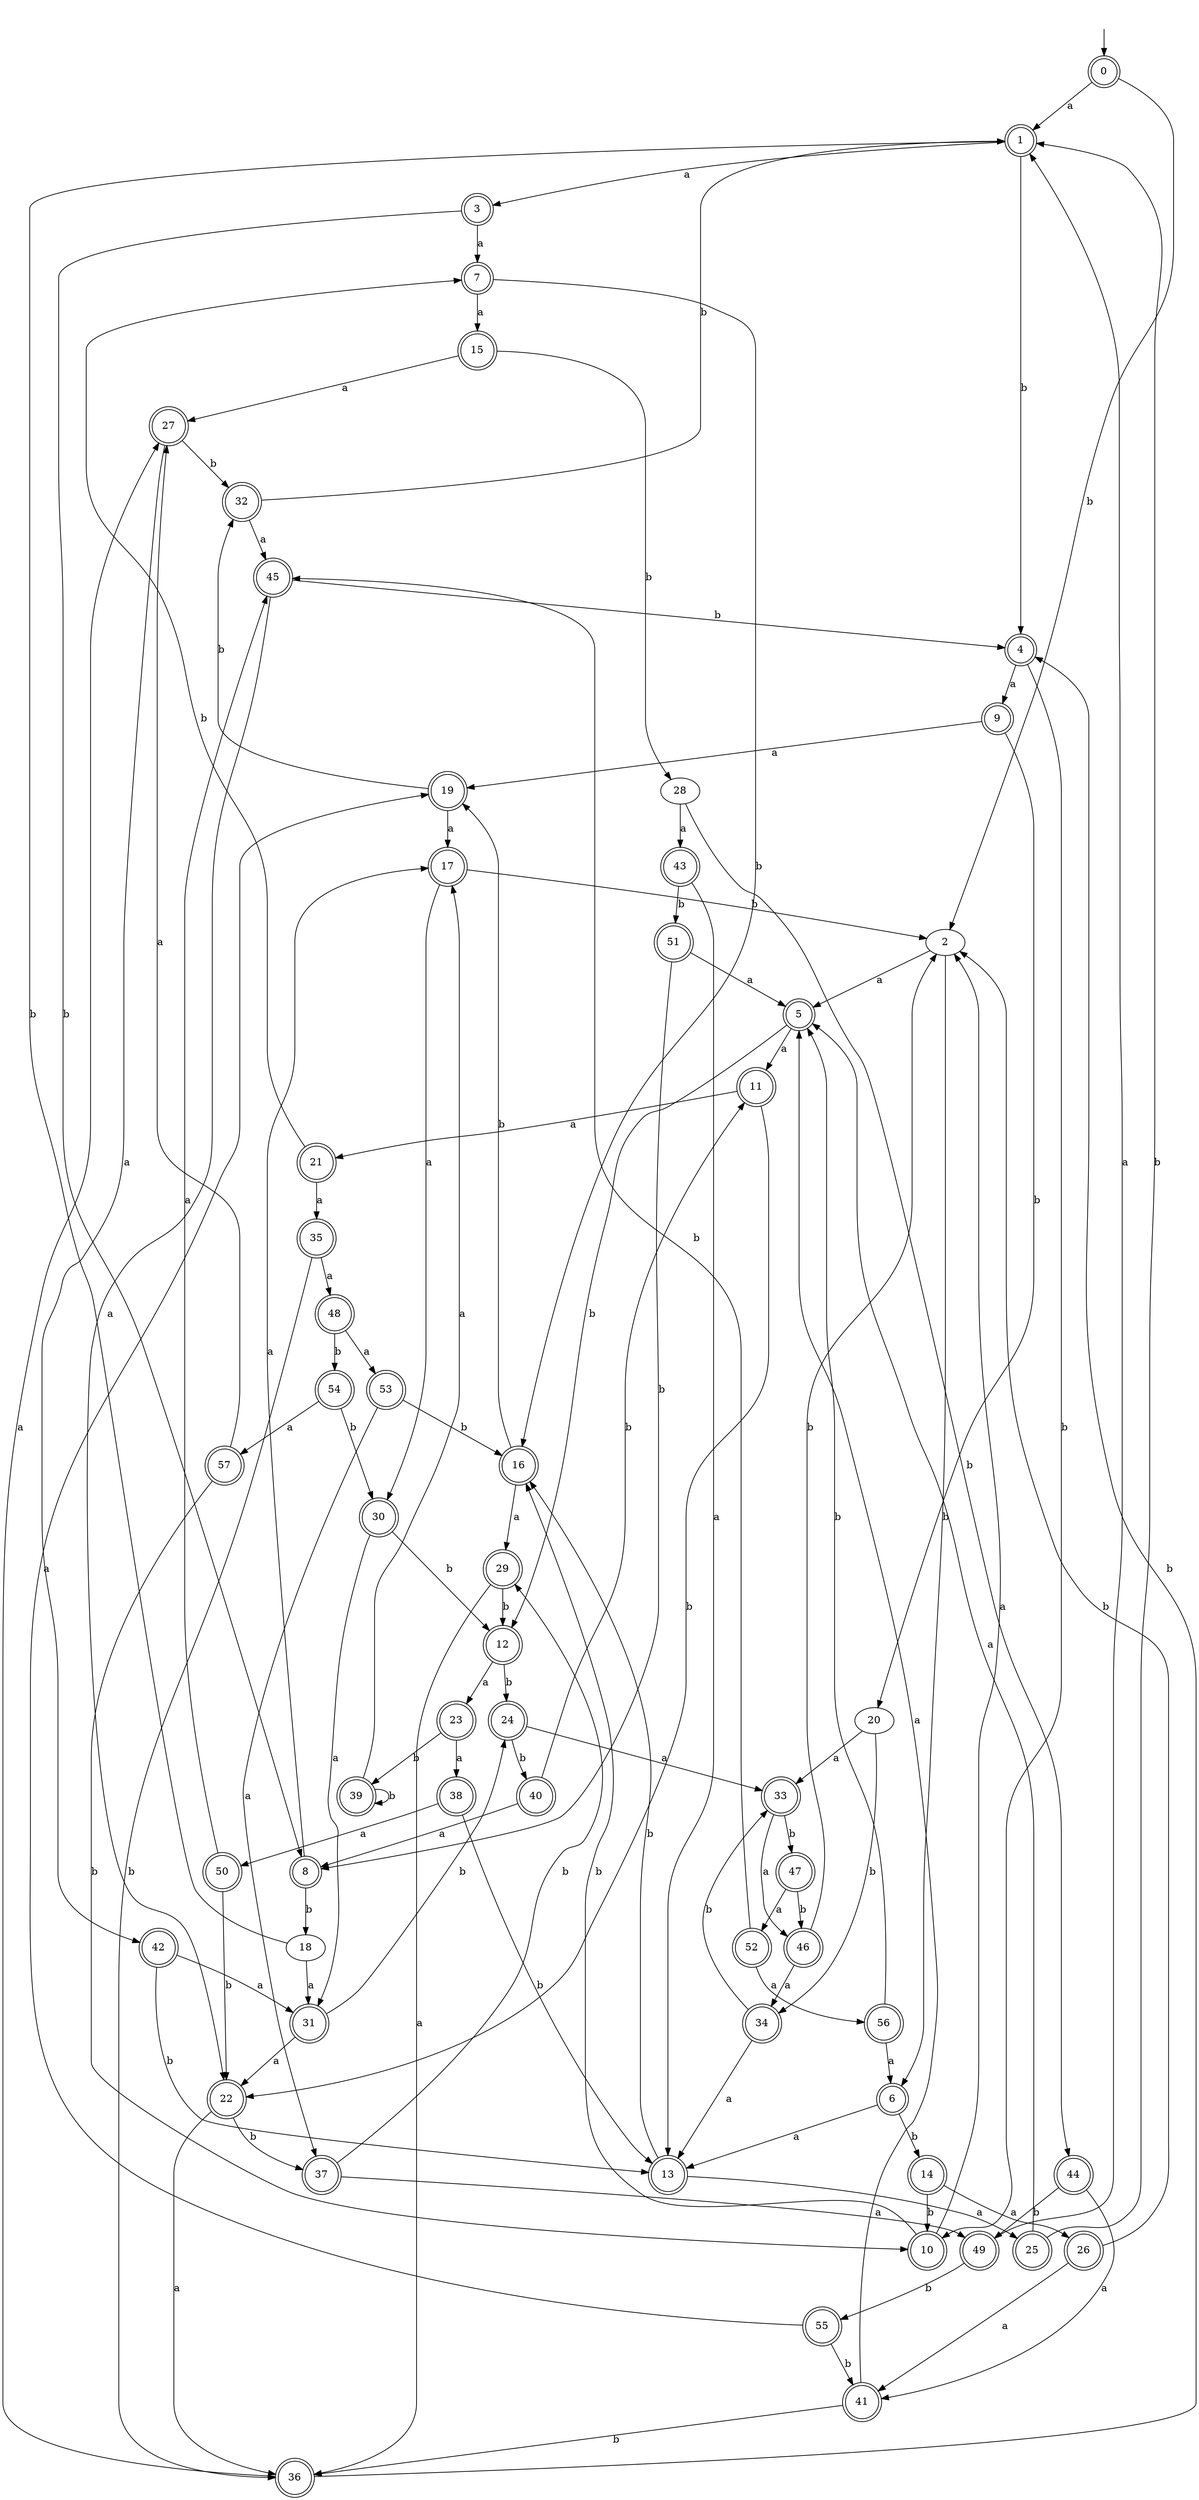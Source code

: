 digraph RandomDFA {
  __start0 [label="", shape=none];
  __start0 -> 0 [label=""];
  0 [shape=circle] [shape=doublecircle]
  0 -> 1 [label="a"]
  0 -> 2 [label="b"]
  1 [shape=doublecircle]
  1 -> 3 [label="a"]
  1 -> 4 [label="b"]
  2
  2 -> 5 [label="a"]
  2 -> 6 [label="b"]
  3 [shape=doublecircle]
  3 -> 7 [label="a"]
  3 -> 8 [label="b"]
  4 [shape=doublecircle]
  4 -> 9 [label="a"]
  4 -> 10 [label="b"]
  5 [shape=doublecircle]
  5 -> 11 [label="a"]
  5 -> 12 [label="b"]
  6 [shape=doublecircle]
  6 -> 13 [label="a"]
  6 -> 14 [label="b"]
  7 [shape=doublecircle]
  7 -> 15 [label="a"]
  7 -> 16 [label="b"]
  8 [shape=doublecircle]
  8 -> 17 [label="a"]
  8 -> 18 [label="b"]
  9 [shape=doublecircle]
  9 -> 19 [label="a"]
  9 -> 20 [label="b"]
  10 [shape=doublecircle]
  10 -> 2 [label="a"]
  10 -> 16 [label="b"]
  11 [shape=doublecircle]
  11 -> 21 [label="a"]
  11 -> 22 [label="b"]
  12 [shape=doublecircle]
  12 -> 23 [label="a"]
  12 -> 24 [label="b"]
  13 [shape=doublecircle]
  13 -> 25 [label="a"]
  13 -> 16 [label="b"]
  14 [shape=doublecircle]
  14 -> 26 [label="a"]
  14 -> 10 [label="b"]
  15 [shape=doublecircle]
  15 -> 27 [label="a"]
  15 -> 28 [label="b"]
  16 [shape=doublecircle]
  16 -> 29 [label="a"]
  16 -> 19 [label="b"]
  17 [shape=doublecircle]
  17 -> 30 [label="a"]
  17 -> 2 [label="b"]
  18
  18 -> 31 [label="a"]
  18 -> 1 [label="b"]
  19 [shape=doublecircle]
  19 -> 17 [label="a"]
  19 -> 32 [label="b"]
  20
  20 -> 33 [label="a"]
  20 -> 34 [label="b"]
  21 [shape=doublecircle]
  21 -> 35 [label="a"]
  21 -> 7 [label="b"]
  22 [shape=doublecircle]
  22 -> 36 [label="a"]
  22 -> 37 [label="b"]
  23 [shape=doublecircle]
  23 -> 38 [label="a"]
  23 -> 39 [label="b"]
  24 [shape=doublecircle]
  24 -> 33 [label="a"]
  24 -> 40 [label="b"]
  25 [shape=doublecircle]
  25 -> 5 [label="a"]
  25 -> 1 [label="b"]
  26 [shape=doublecircle]
  26 -> 41 [label="a"]
  26 -> 2 [label="b"]
  27 [shape=doublecircle]
  27 -> 42 [label="a"]
  27 -> 32 [label="b"]
  28
  28 -> 43 [label="a"]
  28 -> 44 [label="b"]
  29 [shape=doublecircle]
  29 -> 36 [label="a"]
  29 -> 12 [label="b"]
  30 [shape=doublecircle]
  30 -> 31 [label="a"]
  30 -> 12 [label="b"]
  31 [shape=doublecircle]
  31 -> 22 [label="a"]
  31 -> 24 [label="b"]
  32 [shape=doublecircle]
  32 -> 45 [label="a"]
  32 -> 1 [label="b"]
  33 [shape=doublecircle]
  33 -> 46 [label="a"]
  33 -> 47 [label="b"]
  34 [shape=doublecircle]
  34 -> 13 [label="a"]
  34 -> 33 [label="b"]
  35 [shape=doublecircle]
  35 -> 48 [label="a"]
  35 -> 36 [label="b"]
  36 [shape=doublecircle]
  36 -> 27 [label="a"]
  36 -> 4 [label="b"]
  37 [shape=doublecircle]
  37 -> 49 [label="a"]
  37 -> 29 [label="b"]
  38 [shape=doublecircle]
  38 -> 50 [label="a"]
  38 -> 13 [label="b"]
  39 [shape=doublecircle]
  39 -> 17 [label="a"]
  39 -> 39 [label="b"]
  40 [shape=doublecircle]
  40 -> 8 [label="a"]
  40 -> 11 [label="b"]
  41 [shape=doublecircle]
  41 -> 5 [label="a"]
  41 -> 36 [label="b"]
  42 [shape=doublecircle]
  42 -> 31 [label="a"]
  42 -> 13 [label="b"]
  43 [shape=doublecircle]
  43 -> 13 [label="a"]
  43 -> 51 [label="b"]
  44 [shape=doublecircle]
  44 -> 41 [label="a"]
  44 -> 49 [label="b"]
  45 [shape=doublecircle]
  45 -> 22 [label="a"]
  45 -> 4 [label="b"]
  46 [shape=doublecircle]
  46 -> 34 [label="a"]
  46 -> 2 [label="b"]
  47 [shape=doublecircle]
  47 -> 52 [label="a"]
  47 -> 46 [label="b"]
  48 [shape=doublecircle]
  48 -> 53 [label="a"]
  48 -> 54 [label="b"]
  49 [shape=doublecircle]
  49 -> 1 [label="a"]
  49 -> 55 [label="b"]
  50 [shape=doublecircle]
  50 -> 45 [label="a"]
  50 -> 22 [label="b"]
  51 [shape=doublecircle]
  51 -> 5 [label="a"]
  51 -> 8 [label="b"]
  52 [shape=doublecircle]
  52 -> 56 [label="a"]
  52 -> 45 [label="b"]
  53 [shape=doublecircle]
  53 -> 37 [label="a"]
  53 -> 16 [label="b"]
  54 [shape=doublecircle]
  54 -> 57 [label="a"]
  54 -> 30 [label="b"]
  55 [shape=doublecircle]
  55 -> 19 [label="a"]
  55 -> 41 [label="b"]
  56 [shape=doublecircle]
  56 -> 6 [label="a"]
  56 -> 5 [label="b"]
  57 [shape=doublecircle]
  57 -> 27 [label="a"]
  57 -> 10 [label="b"]
}
